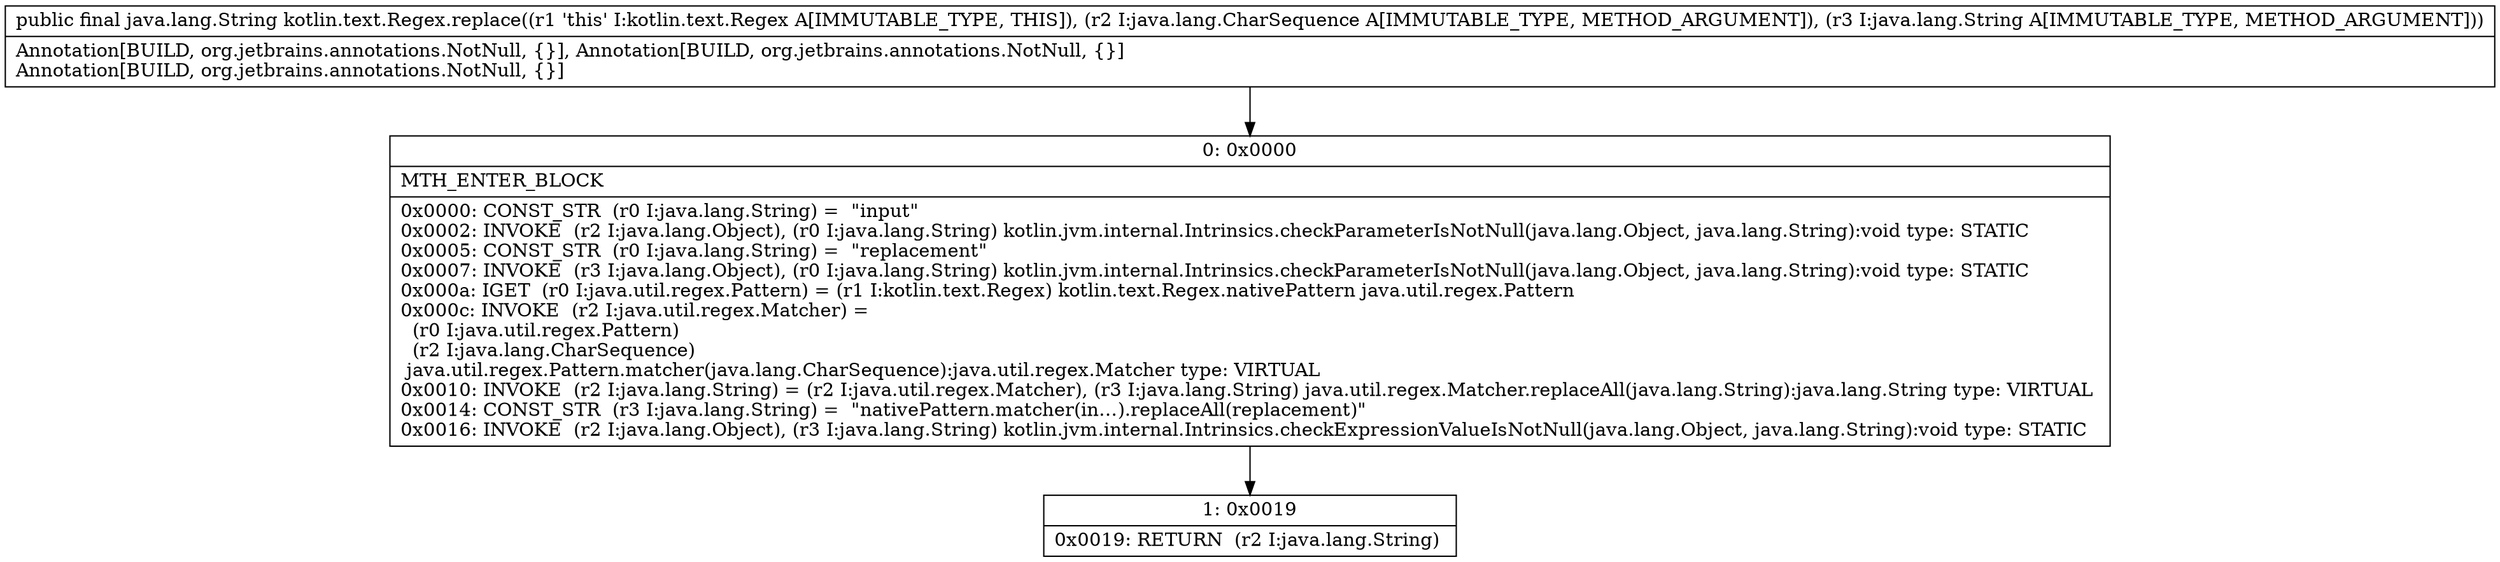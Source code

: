 digraph "CFG forkotlin.text.Regex.replace(Ljava\/lang\/CharSequence;Ljava\/lang\/String;)Ljava\/lang\/String;" {
Node_0 [shape=record,label="{0\:\ 0x0000|MTH_ENTER_BLOCK\l|0x0000: CONST_STR  (r0 I:java.lang.String) =  \"input\" \l0x0002: INVOKE  (r2 I:java.lang.Object), (r0 I:java.lang.String) kotlin.jvm.internal.Intrinsics.checkParameterIsNotNull(java.lang.Object, java.lang.String):void type: STATIC \l0x0005: CONST_STR  (r0 I:java.lang.String) =  \"replacement\" \l0x0007: INVOKE  (r3 I:java.lang.Object), (r0 I:java.lang.String) kotlin.jvm.internal.Intrinsics.checkParameterIsNotNull(java.lang.Object, java.lang.String):void type: STATIC \l0x000a: IGET  (r0 I:java.util.regex.Pattern) = (r1 I:kotlin.text.Regex) kotlin.text.Regex.nativePattern java.util.regex.Pattern \l0x000c: INVOKE  (r2 I:java.util.regex.Matcher) = \l  (r0 I:java.util.regex.Pattern)\l  (r2 I:java.lang.CharSequence)\l java.util.regex.Pattern.matcher(java.lang.CharSequence):java.util.regex.Matcher type: VIRTUAL \l0x0010: INVOKE  (r2 I:java.lang.String) = (r2 I:java.util.regex.Matcher), (r3 I:java.lang.String) java.util.regex.Matcher.replaceAll(java.lang.String):java.lang.String type: VIRTUAL \l0x0014: CONST_STR  (r3 I:java.lang.String) =  \"nativePattern.matcher(in…).replaceAll(replacement)\" \l0x0016: INVOKE  (r2 I:java.lang.Object), (r3 I:java.lang.String) kotlin.jvm.internal.Intrinsics.checkExpressionValueIsNotNull(java.lang.Object, java.lang.String):void type: STATIC \l}"];
Node_1 [shape=record,label="{1\:\ 0x0019|0x0019: RETURN  (r2 I:java.lang.String) \l}"];
MethodNode[shape=record,label="{public final java.lang.String kotlin.text.Regex.replace((r1 'this' I:kotlin.text.Regex A[IMMUTABLE_TYPE, THIS]), (r2 I:java.lang.CharSequence A[IMMUTABLE_TYPE, METHOD_ARGUMENT]), (r3 I:java.lang.String A[IMMUTABLE_TYPE, METHOD_ARGUMENT]))  | Annotation[BUILD, org.jetbrains.annotations.NotNull, \{\}], Annotation[BUILD, org.jetbrains.annotations.NotNull, \{\}]\lAnnotation[BUILD, org.jetbrains.annotations.NotNull, \{\}]\l}"];
MethodNode -> Node_0;
Node_0 -> Node_1;
}

